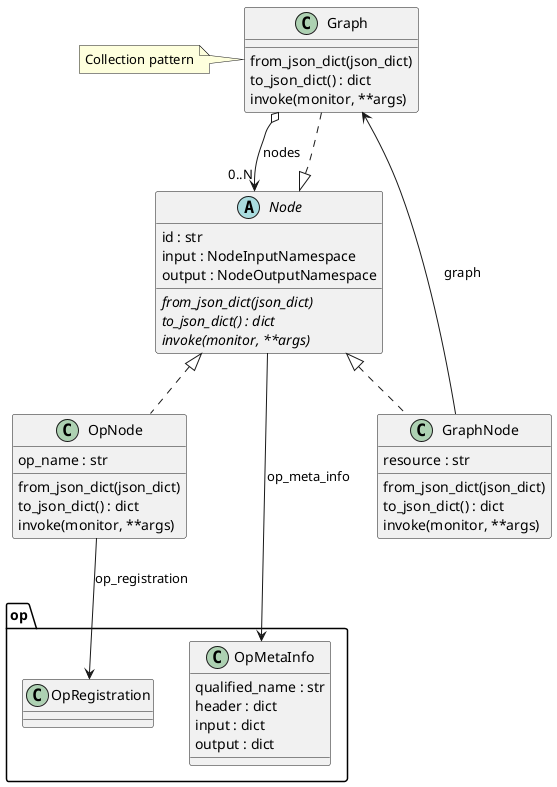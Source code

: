 @startuml

abstract Node {
    id : str
    input : NodeInputNamespace
    output : NodeOutputNamespace
    {abstract} from_json_dict(json_dict)
    {abstract} to_json_dict() : dict
    {abstract} invoke(monitor, **args)
}

class Graph implements Node {
    from_json_dict(json_dict)
    to_json_dict() : dict
    invoke(monitor, **args)
}

class GraphNode implements Node {
    resource : str
    from_json_dict(json_dict)
    to_json_dict() : dict
    invoke(monitor, **args)
}

class OpNode implements Node {
    op_name : str
    from_json_dict(json_dict)
    to_json_dict() : dict
    invoke(monitor, **args)
}

class op.OpMetaInfo {
    qualified_name : str
    header : dict
    input : dict
    output : dict
}

GraphNode --> Graph: graph
OpNode --> op.OpRegistration : op_registration
Node --> op.OpMetaInfo: op_meta_info
Graph o--> "0..N" Node: nodes


note left of Graph
Collection pattern
end note

@enduml